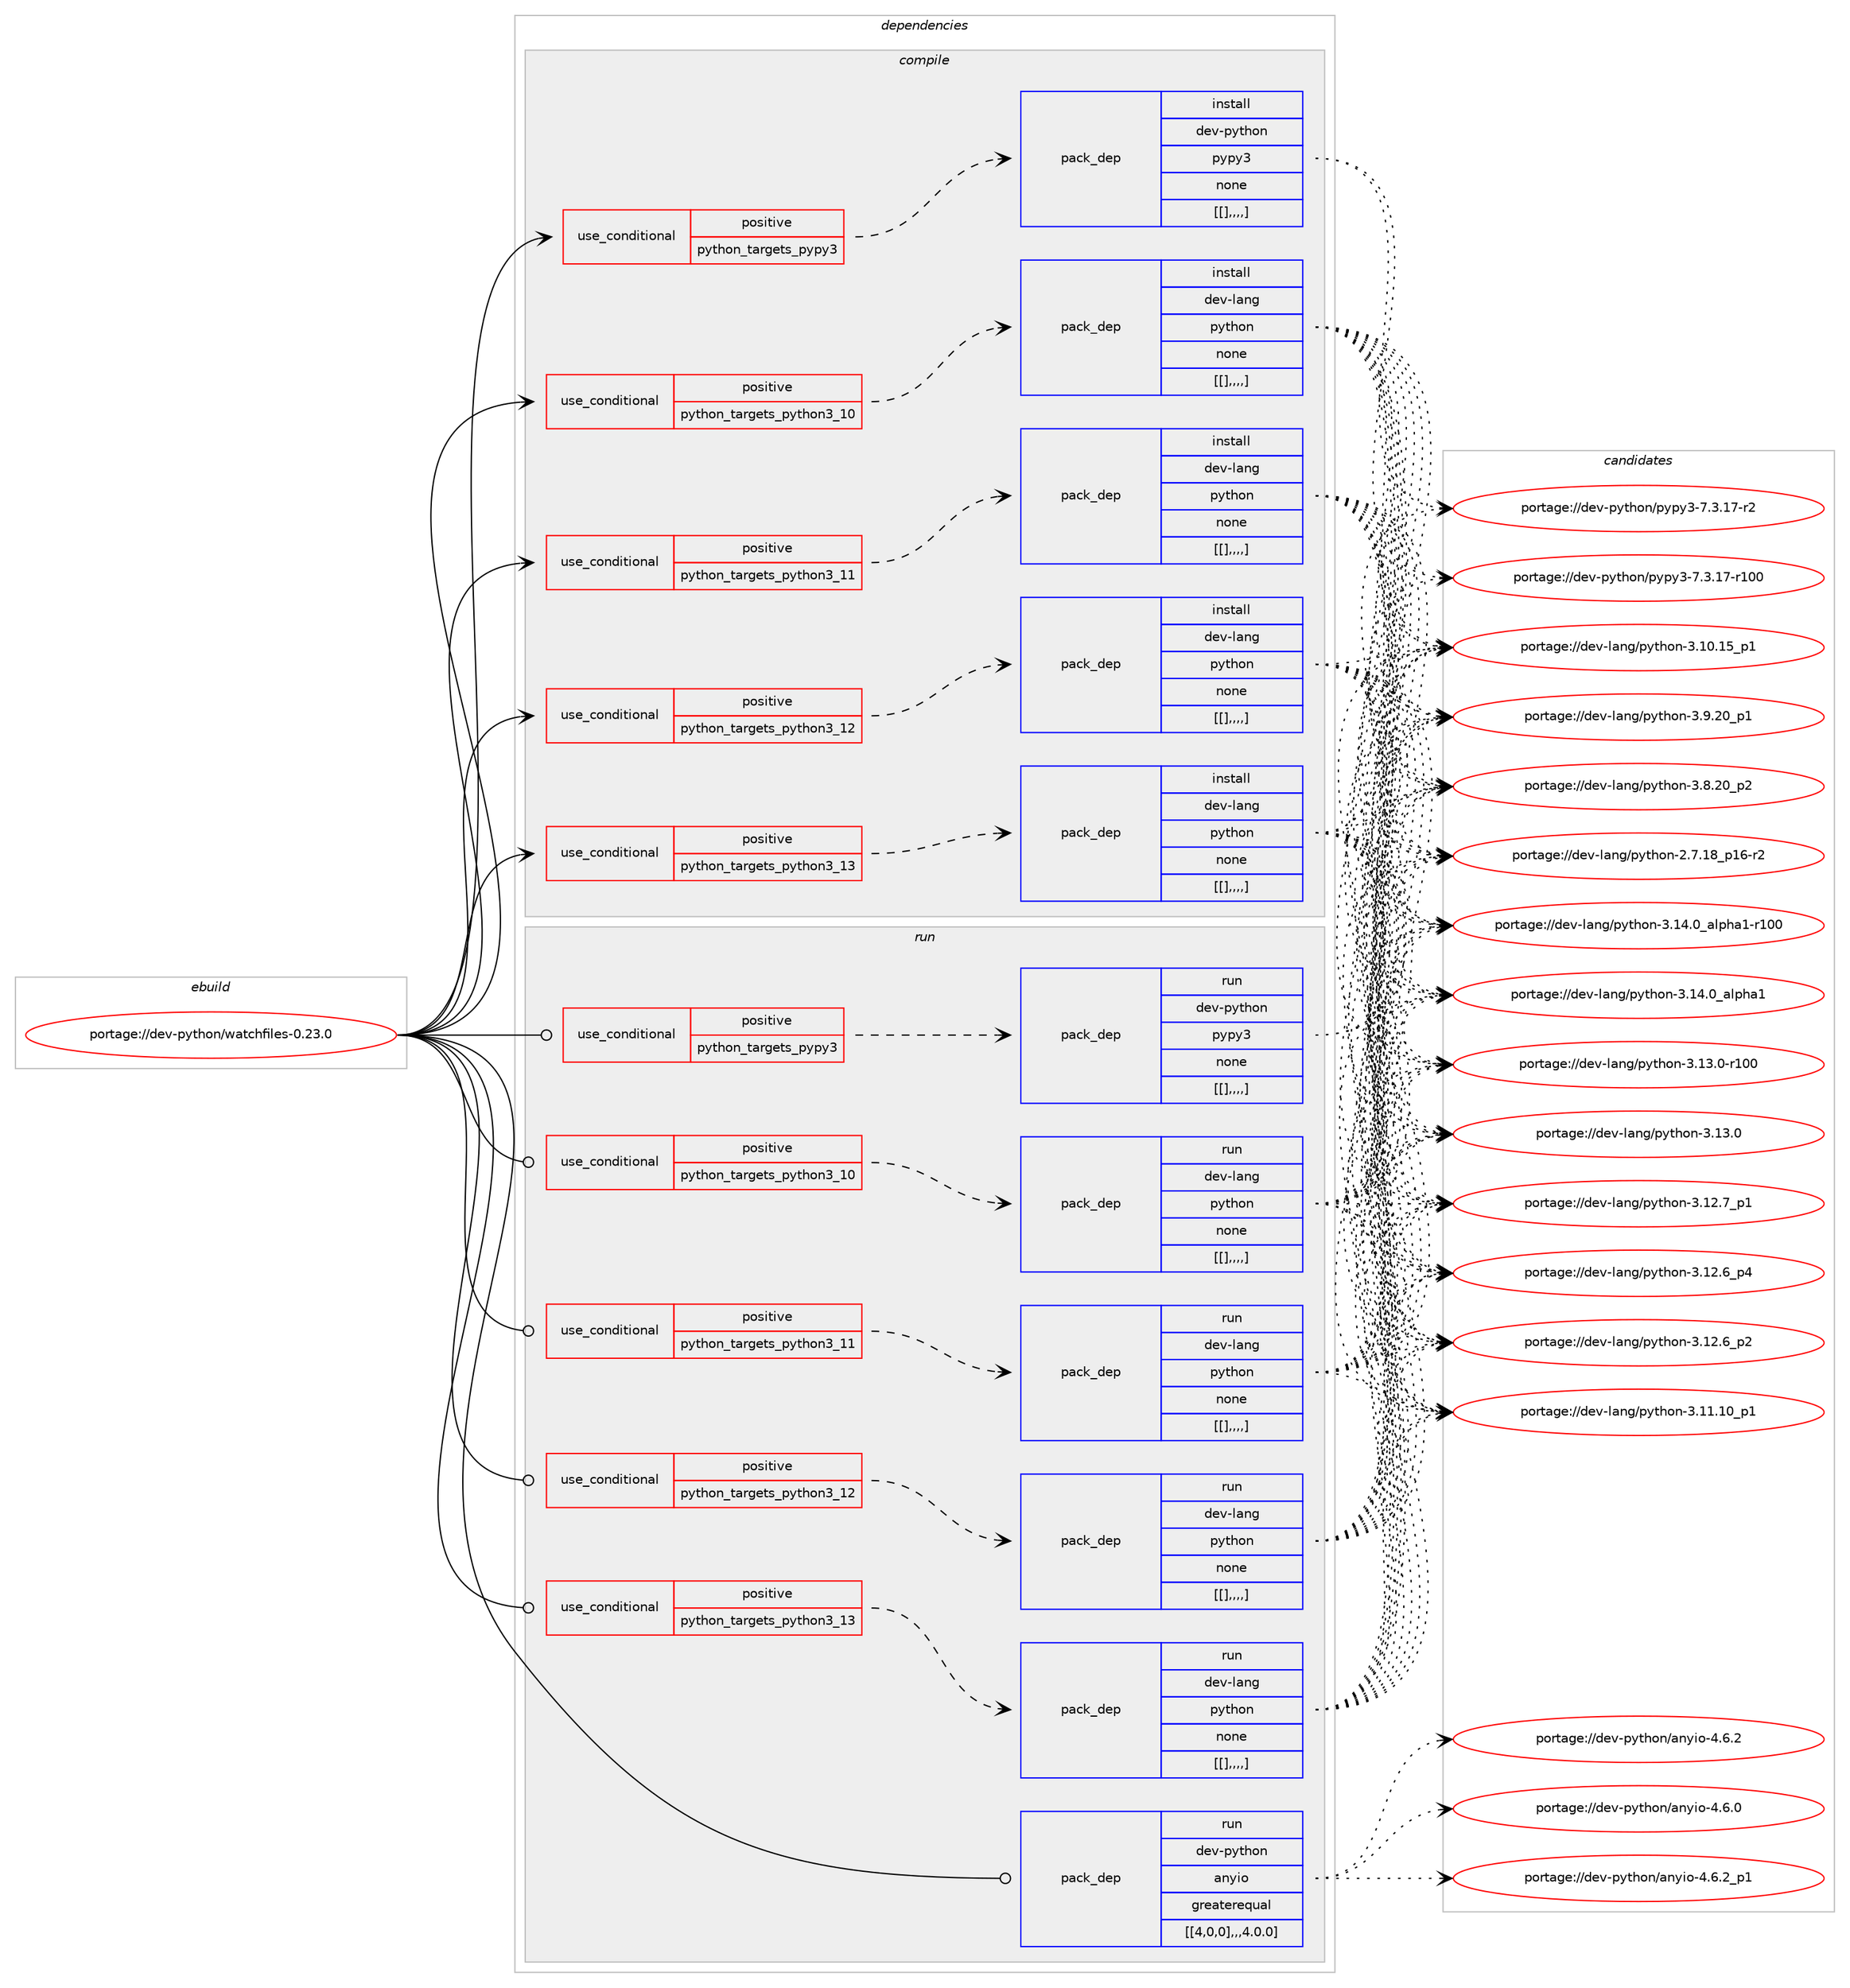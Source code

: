 digraph prolog {

# *************
# Graph options
# *************

newrank=true;
concentrate=true;
compound=true;
graph [rankdir=LR,fontname=Helvetica,fontsize=10,ranksep=1.5];#, ranksep=2.5, nodesep=0.2];
edge  [arrowhead=vee];
node  [fontname=Helvetica,fontsize=10];

# **********
# The ebuild
# **********

subgraph cluster_leftcol {
color=gray;
label=<<i>ebuild</i>>;
id [label="portage://dev-python/watchfiles-0.23.0", color=red, width=4, href="../dev-python/watchfiles-0.23.0.svg"];
}

# ****************
# The dependencies
# ****************

subgraph cluster_midcol {
color=gray;
label=<<i>dependencies</i>>;
subgraph cluster_compile {
fillcolor="#eeeeee";
style=filled;
label=<<i>compile</i>>;
subgraph cond44127 {
dependency174743 [label=<<TABLE BORDER="0" CELLBORDER="1" CELLSPACING="0" CELLPADDING="4"><TR><TD ROWSPAN="3" CELLPADDING="10">use_conditional</TD></TR><TR><TD>positive</TD></TR><TR><TD>python_targets_pypy3</TD></TR></TABLE>>, shape=none, color=red];
subgraph pack129275 {
dependency174762 [label=<<TABLE BORDER="0" CELLBORDER="1" CELLSPACING="0" CELLPADDING="4" WIDTH="220"><TR><TD ROWSPAN="6" CELLPADDING="30">pack_dep</TD></TR><TR><TD WIDTH="110">install</TD></TR><TR><TD>dev-python</TD></TR><TR><TD>pypy3</TD></TR><TR><TD>none</TD></TR><TR><TD>[[],,,,]</TD></TR></TABLE>>, shape=none, color=blue];
}
dependency174743:e -> dependency174762:w [weight=20,style="dashed",arrowhead="vee"];
}
id:e -> dependency174743:w [weight=20,style="solid",arrowhead="vee"];
subgraph cond44136 {
dependency174771 [label=<<TABLE BORDER="0" CELLBORDER="1" CELLSPACING="0" CELLPADDING="4"><TR><TD ROWSPAN="3" CELLPADDING="10">use_conditional</TD></TR><TR><TD>positive</TD></TR><TR><TD>python_targets_python3_10</TD></TR></TABLE>>, shape=none, color=red];
subgraph pack129297 {
dependency174777 [label=<<TABLE BORDER="0" CELLBORDER="1" CELLSPACING="0" CELLPADDING="4" WIDTH="220"><TR><TD ROWSPAN="6" CELLPADDING="30">pack_dep</TD></TR><TR><TD WIDTH="110">install</TD></TR><TR><TD>dev-lang</TD></TR><TR><TD>python</TD></TR><TR><TD>none</TD></TR><TR><TD>[[],,,,]</TD></TR></TABLE>>, shape=none, color=blue];
}
dependency174771:e -> dependency174777:w [weight=20,style="dashed",arrowhead="vee"];
}
id:e -> dependency174771:w [weight=20,style="solid",arrowhead="vee"];
subgraph cond44144 {
dependency174784 [label=<<TABLE BORDER="0" CELLBORDER="1" CELLSPACING="0" CELLPADDING="4"><TR><TD ROWSPAN="3" CELLPADDING="10">use_conditional</TD></TR><TR><TD>positive</TD></TR><TR><TD>python_targets_python3_11</TD></TR></TABLE>>, shape=none, color=red];
subgraph pack129306 {
dependency174821 [label=<<TABLE BORDER="0" CELLBORDER="1" CELLSPACING="0" CELLPADDING="4" WIDTH="220"><TR><TD ROWSPAN="6" CELLPADDING="30">pack_dep</TD></TR><TR><TD WIDTH="110">install</TD></TR><TR><TD>dev-lang</TD></TR><TR><TD>python</TD></TR><TR><TD>none</TD></TR><TR><TD>[[],,,,]</TD></TR></TABLE>>, shape=none, color=blue];
}
dependency174784:e -> dependency174821:w [weight=20,style="dashed",arrowhead="vee"];
}
id:e -> dependency174784:w [weight=20,style="solid",arrowhead="vee"];
subgraph cond44156 {
dependency174836 [label=<<TABLE BORDER="0" CELLBORDER="1" CELLSPACING="0" CELLPADDING="4"><TR><TD ROWSPAN="3" CELLPADDING="10">use_conditional</TD></TR><TR><TD>positive</TD></TR><TR><TD>python_targets_python3_12</TD></TR></TABLE>>, shape=none, color=red];
subgraph pack129346 {
dependency174921 [label=<<TABLE BORDER="0" CELLBORDER="1" CELLSPACING="0" CELLPADDING="4" WIDTH="220"><TR><TD ROWSPAN="6" CELLPADDING="30">pack_dep</TD></TR><TR><TD WIDTH="110">install</TD></TR><TR><TD>dev-lang</TD></TR><TR><TD>python</TD></TR><TR><TD>none</TD></TR><TR><TD>[[],,,,]</TD></TR></TABLE>>, shape=none, color=blue];
}
dependency174836:e -> dependency174921:w [weight=20,style="dashed",arrowhead="vee"];
}
id:e -> dependency174836:w [weight=20,style="solid",arrowhead="vee"];
subgraph cond44203 {
dependency174963 [label=<<TABLE BORDER="0" CELLBORDER="1" CELLSPACING="0" CELLPADDING="4"><TR><TD ROWSPAN="3" CELLPADDING="10">use_conditional</TD></TR><TR><TD>positive</TD></TR><TR><TD>python_targets_python3_13</TD></TR></TABLE>>, shape=none, color=red];
subgraph pack129408 {
dependency174977 [label=<<TABLE BORDER="0" CELLBORDER="1" CELLSPACING="0" CELLPADDING="4" WIDTH="220"><TR><TD ROWSPAN="6" CELLPADDING="30">pack_dep</TD></TR><TR><TD WIDTH="110">install</TD></TR><TR><TD>dev-lang</TD></TR><TR><TD>python</TD></TR><TR><TD>none</TD></TR><TR><TD>[[],,,,]</TD></TR></TABLE>>, shape=none, color=blue];
}
dependency174963:e -> dependency174977:w [weight=20,style="dashed",arrowhead="vee"];
}
id:e -> dependency174963:w [weight=20,style="solid",arrowhead="vee"];
}
subgraph cluster_compileandrun {
fillcolor="#eeeeee";
style=filled;
label=<<i>compile and run</i>>;
}
subgraph cluster_run {
fillcolor="#eeeeee";
style=filled;
label=<<i>run</i>>;
subgraph cond44252 {
dependency175119 [label=<<TABLE BORDER="0" CELLBORDER="1" CELLSPACING="0" CELLPADDING="4"><TR><TD ROWSPAN="3" CELLPADDING="10">use_conditional</TD></TR><TR><TD>positive</TD></TR><TR><TD>python_targets_pypy3</TD></TR></TABLE>>, shape=none, color=red];
subgraph pack129525 {
dependency175178 [label=<<TABLE BORDER="0" CELLBORDER="1" CELLSPACING="0" CELLPADDING="4" WIDTH="220"><TR><TD ROWSPAN="6" CELLPADDING="30">pack_dep</TD></TR><TR><TD WIDTH="110">run</TD></TR><TR><TD>dev-python</TD></TR><TR><TD>pypy3</TD></TR><TR><TD>none</TD></TR><TR><TD>[[],,,,]</TD></TR></TABLE>>, shape=none, color=blue];
}
dependency175119:e -> dependency175178:w [weight=20,style="dashed",arrowhead="vee"];
}
id:e -> dependency175119:w [weight=20,style="solid",arrowhead="odot"];
subgraph cond44322 {
dependency175211 [label=<<TABLE BORDER="0" CELLBORDER="1" CELLSPACING="0" CELLPADDING="4"><TR><TD ROWSPAN="3" CELLPADDING="10">use_conditional</TD></TR><TR><TD>positive</TD></TR><TR><TD>python_targets_python3_10</TD></TR></TABLE>>, shape=none, color=red];
subgraph pack129549 {
dependency175214 [label=<<TABLE BORDER="0" CELLBORDER="1" CELLSPACING="0" CELLPADDING="4" WIDTH="220"><TR><TD ROWSPAN="6" CELLPADDING="30">pack_dep</TD></TR><TR><TD WIDTH="110">run</TD></TR><TR><TD>dev-lang</TD></TR><TR><TD>python</TD></TR><TR><TD>none</TD></TR><TR><TD>[[],,,,]</TD></TR></TABLE>>, shape=none, color=blue];
}
dependency175211:e -> dependency175214:w [weight=20,style="dashed",arrowhead="vee"];
}
id:e -> dependency175211:w [weight=20,style="solid",arrowhead="odot"];
subgraph cond44325 {
dependency175263 [label=<<TABLE BORDER="0" CELLBORDER="1" CELLSPACING="0" CELLPADDING="4"><TR><TD ROWSPAN="3" CELLPADDING="10">use_conditional</TD></TR><TR><TD>positive</TD></TR><TR><TD>python_targets_python3_11</TD></TR></TABLE>>, shape=none, color=red];
subgraph pack129590 {
dependency175290 [label=<<TABLE BORDER="0" CELLBORDER="1" CELLSPACING="0" CELLPADDING="4" WIDTH="220"><TR><TD ROWSPAN="6" CELLPADDING="30">pack_dep</TD></TR><TR><TD WIDTH="110">run</TD></TR><TR><TD>dev-lang</TD></TR><TR><TD>python</TD></TR><TR><TD>none</TD></TR><TR><TD>[[],,,,]</TD></TR></TABLE>>, shape=none, color=blue];
}
dependency175263:e -> dependency175290:w [weight=20,style="dashed",arrowhead="vee"];
}
id:e -> dependency175263:w [weight=20,style="solid",arrowhead="odot"];
subgraph cond44358 {
dependency175300 [label=<<TABLE BORDER="0" CELLBORDER="1" CELLSPACING="0" CELLPADDING="4"><TR><TD ROWSPAN="3" CELLPADDING="10">use_conditional</TD></TR><TR><TD>positive</TD></TR><TR><TD>python_targets_python3_12</TD></TR></TABLE>>, shape=none, color=red];
subgraph pack129623 {
dependency175368 [label=<<TABLE BORDER="0" CELLBORDER="1" CELLSPACING="0" CELLPADDING="4" WIDTH="220"><TR><TD ROWSPAN="6" CELLPADDING="30">pack_dep</TD></TR><TR><TD WIDTH="110">run</TD></TR><TR><TD>dev-lang</TD></TR><TR><TD>python</TD></TR><TR><TD>none</TD></TR><TR><TD>[[],,,,]</TD></TR></TABLE>>, shape=none, color=blue];
}
dependency175300:e -> dependency175368:w [weight=20,style="dashed",arrowhead="vee"];
}
id:e -> dependency175300:w [weight=20,style="solid",arrowhead="odot"];
subgraph cond44405 {
dependency175430 [label=<<TABLE BORDER="0" CELLBORDER="1" CELLSPACING="0" CELLPADDING="4"><TR><TD ROWSPAN="3" CELLPADDING="10">use_conditional</TD></TR><TR><TD>positive</TD></TR><TR><TD>python_targets_python3_13</TD></TR></TABLE>>, shape=none, color=red];
subgraph pack129719 {
dependency175542 [label=<<TABLE BORDER="0" CELLBORDER="1" CELLSPACING="0" CELLPADDING="4" WIDTH="220"><TR><TD ROWSPAN="6" CELLPADDING="30">pack_dep</TD></TR><TR><TD WIDTH="110">run</TD></TR><TR><TD>dev-lang</TD></TR><TR><TD>python</TD></TR><TR><TD>none</TD></TR><TR><TD>[[],,,,]</TD></TR></TABLE>>, shape=none, color=blue];
}
dependency175430:e -> dependency175542:w [weight=20,style="dashed",arrowhead="vee"];
}
id:e -> dependency175430:w [weight=20,style="solid",arrowhead="odot"];
subgraph pack129745 {
dependency175583 [label=<<TABLE BORDER="0" CELLBORDER="1" CELLSPACING="0" CELLPADDING="4" WIDTH="220"><TR><TD ROWSPAN="6" CELLPADDING="30">pack_dep</TD></TR><TR><TD WIDTH="110">run</TD></TR><TR><TD>dev-python</TD></TR><TR><TD>anyio</TD></TR><TR><TD>greaterequal</TD></TR><TR><TD>[[4,0,0],,,4.0.0]</TD></TR></TABLE>>, shape=none, color=blue];
}
id:e -> dependency175583:w [weight=20,style="solid",arrowhead="odot"];
}
}

# **************
# The candidates
# **************

subgraph cluster_choices {
rank=same;
color=gray;
label=<<i>candidates</i>>;

subgraph choice129544 {
color=black;
nodesep=1;
choice100101118451121211161041111104711212111212151455546514649554511450 [label="portage://dev-python/pypy3-7.3.17-r2", color=red, width=4,href="../dev-python/pypy3-7.3.17-r2.svg"];
choice1001011184511212111610411111047112121112121514555465146495545114494848 [label="portage://dev-python/pypy3-7.3.17-r100", color=red, width=4,href="../dev-python/pypy3-7.3.17-r100.svg"];
dependency174762:e -> choice100101118451121211161041111104711212111212151455546514649554511450:w [style=dotted,weight="100"];
dependency174762:e -> choice1001011184511212111610411111047112121112121514555465146495545114494848:w [style=dotted,weight="100"];
}
subgraph choice129556 {
color=black;
nodesep=1;
choice100101118451089711010347112121116104111110455146495246489597108112104974945114494848 [label="portage://dev-lang/python-3.14.0_alpha1-r100", color=red, width=4,href="../dev-lang/python-3.14.0_alpha1-r100.svg"];
choice1001011184510897110103471121211161041111104551464952464895971081121049749 [label="portage://dev-lang/python-3.14.0_alpha1", color=red, width=4,href="../dev-lang/python-3.14.0_alpha1.svg"];
choice1001011184510897110103471121211161041111104551464951464845114494848 [label="portage://dev-lang/python-3.13.0-r100", color=red, width=4,href="../dev-lang/python-3.13.0-r100.svg"];
choice10010111845108971101034711212111610411111045514649514648 [label="portage://dev-lang/python-3.13.0", color=red, width=4,href="../dev-lang/python-3.13.0.svg"];
choice100101118451089711010347112121116104111110455146495046559511249 [label="portage://dev-lang/python-3.12.7_p1", color=red, width=4,href="../dev-lang/python-3.12.7_p1.svg"];
choice100101118451089711010347112121116104111110455146495046549511252 [label="portage://dev-lang/python-3.12.6_p4", color=red, width=4,href="../dev-lang/python-3.12.6_p4.svg"];
choice100101118451089711010347112121116104111110455146495046549511250 [label="portage://dev-lang/python-3.12.6_p2", color=red, width=4,href="../dev-lang/python-3.12.6_p2.svg"];
choice10010111845108971101034711212111610411111045514649494649489511249 [label="portage://dev-lang/python-3.11.10_p1", color=red, width=4,href="../dev-lang/python-3.11.10_p1.svg"];
choice10010111845108971101034711212111610411111045514649484649539511249 [label="portage://dev-lang/python-3.10.15_p1", color=red, width=4,href="../dev-lang/python-3.10.15_p1.svg"];
choice100101118451089711010347112121116104111110455146574650489511249 [label="portage://dev-lang/python-3.9.20_p1", color=red, width=4,href="../dev-lang/python-3.9.20_p1.svg"];
choice100101118451089711010347112121116104111110455146564650489511250 [label="portage://dev-lang/python-3.8.20_p2", color=red, width=4,href="../dev-lang/python-3.8.20_p2.svg"];
choice100101118451089711010347112121116104111110455046554649569511249544511450 [label="portage://dev-lang/python-2.7.18_p16-r2", color=red, width=4,href="../dev-lang/python-2.7.18_p16-r2.svg"];
dependency174777:e -> choice100101118451089711010347112121116104111110455146495246489597108112104974945114494848:w [style=dotted,weight="100"];
dependency174777:e -> choice1001011184510897110103471121211161041111104551464952464895971081121049749:w [style=dotted,weight="100"];
dependency174777:e -> choice1001011184510897110103471121211161041111104551464951464845114494848:w [style=dotted,weight="100"];
dependency174777:e -> choice10010111845108971101034711212111610411111045514649514648:w [style=dotted,weight="100"];
dependency174777:e -> choice100101118451089711010347112121116104111110455146495046559511249:w [style=dotted,weight="100"];
dependency174777:e -> choice100101118451089711010347112121116104111110455146495046549511252:w [style=dotted,weight="100"];
dependency174777:e -> choice100101118451089711010347112121116104111110455146495046549511250:w [style=dotted,weight="100"];
dependency174777:e -> choice10010111845108971101034711212111610411111045514649494649489511249:w [style=dotted,weight="100"];
dependency174777:e -> choice10010111845108971101034711212111610411111045514649484649539511249:w [style=dotted,weight="100"];
dependency174777:e -> choice100101118451089711010347112121116104111110455146574650489511249:w [style=dotted,weight="100"];
dependency174777:e -> choice100101118451089711010347112121116104111110455146564650489511250:w [style=dotted,weight="100"];
dependency174777:e -> choice100101118451089711010347112121116104111110455046554649569511249544511450:w [style=dotted,weight="100"];
}
subgraph choice129570 {
color=black;
nodesep=1;
choice100101118451089711010347112121116104111110455146495246489597108112104974945114494848 [label="portage://dev-lang/python-3.14.0_alpha1-r100", color=red, width=4,href="../dev-lang/python-3.14.0_alpha1-r100.svg"];
choice1001011184510897110103471121211161041111104551464952464895971081121049749 [label="portage://dev-lang/python-3.14.0_alpha1", color=red, width=4,href="../dev-lang/python-3.14.0_alpha1.svg"];
choice1001011184510897110103471121211161041111104551464951464845114494848 [label="portage://dev-lang/python-3.13.0-r100", color=red, width=4,href="../dev-lang/python-3.13.0-r100.svg"];
choice10010111845108971101034711212111610411111045514649514648 [label="portage://dev-lang/python-3.13.0", color=red, width=4,href="../dev-lang/python-3.13.0.svg"];
choice100101118451089711010347112121116104111110455146495046559511249 [label="portage://dev-lang/python-3.12.7_p1", color=red, width=4,href="../dev-lang/python-3.12.7_p1.svg"];
choice100101118451089711010347112121116104111110455146495046549511252 [label="portage://dev-lang/python-3.12.6_p4", color=red, width=4,href="../dev-lang/python-3.12.6_p4.svg"];
choice100101118451089711010347112121116104111110455146495046549511250 [label="portage://dev-lang/python-3.12.6_p2", color=red, width=4,href="../dev-lang/python-3.12.6_p2.svg"];
choice10010111845108971101034711212111610411111045514649494649489511249 [label="portage://dev-lang/python-3.11.10_p1", color=red, width=4,href="../dev-lang/python-3.11.10_p1.svg"];
choice10010111845108971101034711212111610411111045514649484649539511249 [label="portage://dev-lang/python-3.10.15_p1", color=red, width=4,href="../dev-lang/python-3.10.15_p1.svg"];
choice100101118451089711010347112121116104111110455146574650489511249 [label="portage://dev-lang/python-3.9.20_p1", color=red, width=4,href="../dev-lang/python-3.9.20_p1.svg"];
choice100101118451089711010347112121116104111110455146564650489511250 [label="portage://dev-lang/python-3.8.20_p2", color=red, width=4,href="../dev-lang/python-3.8.20_p2.svg"];
choice100101118451089711010347112121116104111110455046554649569511249544511450 [label="portage://dev-lang/python-2.7.18_p16-r2", color=red, width=4,href="../dev-lang/python-2.7.18_p16-r2.svg"];
dependency174821:e -> choice100101118451089711010347112121116104111110455146495246489597108112104974945114494848:w [style=dotted,weight="100"];
dependency174821:e -> choice1001011184510897110103471121211161041111104551464952464895971081121049749:w [style=dotted,weight="100"];
dependency174821:e -> choice1001011184510897110103471121211161041111104551464951464845114494848:w [style=dotted,weight="100"];
dependency174821:e -> choice10010111845108971101034711212111610411111045514649514648:w [style=dotted,weight="100"];
dependency174821:e -> choice100101118451089711010347112121116104111110455146495046559511249:w [style=dotted,weight="100"];
dependency174821:e -> choice100101118451089711010347112121116104111110455146495046549511252:w [style=dotted,weight="100"];
dependency174821:e -> choice100101118451089711010347112121116104111110455146495046549511250:w [style=dotted,weight="100"];
dependency174821:e -> choice10010111845108971101034711212111610411111045514649494649489511249:w [style=dotted,weight="100"];
dependency174821:e -> choice10010111845108971101034711212111610411111045514649484649539511249:w [style=dotted,weight="100"];
dependency174821:e -> choice100101118451089711010347112121116104111110455146574650489511249:w [style=dotted,weight="100"];
dependency174821:e -> choice100101118451089711010347112121116104111110455146564650489511250:w [style=dotted,weight="100"];
dependency174821:e -> choice100101118451089711010347112121116104111110455046554649569511249544511450:w [style=dotted,weight="100"];
}
subgraph choice129596 {
color=black;
nodesep=1;
choice100101118451089711010347112121116104111110455146495246489597108112104974945114494848 [label="portage://dev-lang/python-3.14.0_alpha1-r100", color=red, width=4,href="../dev-lang/python-3.14.0_alpha1-r100.svg"];
choice1001011184510897110103471121211161041111104551464952464895971081121049749 [label="portage://dev-lang/python-3.14.0_alpha1", color=red, width=4,href="../dev-lang/python-3.14.0_alpha1.svg"];
choice1001011184510897110103471121211161041111104551464951464845114494848 [label="portage://dev-lang/python-3.13.0-r100", color=red, width=4,href="../dev-lang/python-3.13.0-r100.svg"];
choice10010111845108971101034711212111610411111045514649514648 [label="portage://dev-lang/python-3.13.0", color=red, width=4,href="../dev-lang/python-3.13.0.svg"];
choice100101118451089711010347112121116104111110455146495046559511249 [label="portage://dev-lang/python-3.12.7_p1", color=red, width=4,href="../dev-lang/python-3.12.7_p1.svg"];
choice100101118451089711010347112121116104111110455146495046549511252 [label="portage://dev-lang/python-3.12.6_p4", color=red, width=4,href="../dev-lang/python-3.12.6_p4.svg"];
choice100101118451089711010347112121116104111110455146495046549511250 [label="portage://dev-lang/python-3.12.6_p2", color=red, width=4,href="../dev-lang/python-3.12.6_p2.svg"];
choice10010111845108971101034711212111610411111045514649494649489511249 [label="portage://dev-lang/python-3.11.10_p1", color=red, width=4,href="../dev-lang/python-3.11.10_p1.svg"];
choice10010111845108971101034711212111610411111045514649484649539511249 [label="portage://dev-lang/python-3.10.15_p1", color=red, width=4,href="../dev-lang/python-3.10.15_p1.svg"];
choice100101118451089711010347112121116104111110455146574650489511249 [label="portage://dev-lang/python-3.9.20_p1", color=red, width=4,href="../dev-lang/python-3.9.20_p1.svg"];
choice100101118451089711010347112121116104111110455146564650489511250 [label="portage://dev-lang/python-3.8.20_p2", color=red, width=4,href="../dev-lang/python-3.8.20_p2.svg"];
choice100101118451089711010347112121116104111110455046554649569511249544511450 [label="portage://dev-lang/python-2.7.18_p16-r2", color=red, width=4,href="../dev-lang/python-2.7.18_p16-r2.svg"];
dependency174921:e -> choice100101118451089711010347112121116104111110455146495246489597108112104974945114494848:w [style=dotted,weight="100"];
dependency174921:e -> choice1001011184510897110103471121211161041111104551464952464895971081121049749:w [style=dotted,weight="100"];
dependency174921:e -> choice1001011184510897110103471121211161041111104551464951464845114494848:w [style=dotted,weight="100"];
dependency174921:e -> choice10010111845108971101034711212111610411111045514649514648:w [style=dotted,weight="100"];
dependency174921:e -> choice100101118451089711010347112121116104111110455146495046559511249:w [style=dotted,weight="100"];
dependency174921:e -> choice100101118451089711010347112121116104111110455146495046549511252:w [style=dotted,weight="100"];
dependency174921:e -> choice100101118451089711010347112121116104111110455146495046549511250:w [style=dotted,weight="100"];
dependency174921:e -> choice10010111845108971101034711212111610411111045514649494649489511249:w [style=dotted,weight="100"];
dependency174921:e -> choice10010111845108971101034711212111610411111045514649484649539511249:w [style=dotted,weight="100"];
dependency174921:e -> choice100101118451089711010347112121116104111110455146574650489511249:w [style=dotted,weight="100"];
dependency174921:e -> choice100101118451089711010347112121116104111110455146564650489511250:w [style=dotted,weight="100"];
dependency174921:e -> choice100101118451089711010347112121116104111110455046554649569511249544511450:w [style=dotted,weight="100"];
}
subgraph choice129631 {
color=black;
nodesep=1;
choice100101118451089711010347112121116104111110455146495246489597108112104974945114494848 [label="portage://dev-lang/python-3.14.0_alpha1-r100", color=red, width=4,href="../dev-lang/python-3.14.0_alpha1-r100.svg"];
choice1001011184510897110103471121211161041111104551464952464895971081121049749 [label="portage://dev-lang/python-3.14.0_alpha1", color=red, width=4,href="../dev-lang/python-3.14.0_alpha1.svg"];
choice1001011184510897110103471121211161041111104551464951464845114494848 [label="portage://dev-lang/python-3.13.0-r100", color=red, width=4,href="../dev-lang/python-3.13.0-r100.svg"];
choice10010111845108971101034711212111610411111045514649514648 [label="portage://dev-lang/python-3.13.0", color=red, width=4,href="../dev-lang/python-3.13.0.svg"];
choice100101118451089711010347112121116104111110455146495046559511249 [label="portage://dev-lang/python-3.12.7_p1", color=red, width=4,href="../dev-lang/python-3.12.7_p1.svg"];
choice100101118451089711010347112121116104111110455146495046549511252 [label="portage://dev-lang/python-3.12.6_p4", color=red, width=4,href="../dev-lang/python-3.12.6_p4.svg"];
choice100101118451089711010347112121116104111110455146495046549511250 [label="portage://dev-lang/python-3.12.6_p2", color=red, width=4,href="../dev-lang/python-3.12.6_p2.svg"];
choice10010111845108971101034711212111610411111045514649494649489511249 [label="portage://dev-lang/python-3.11.10_p1", color=red, width=4,href="../dev-lang/python-3.11.10_p1.svg"];
choice10010111845108971101034711212111610411111045514649484649539511249 [label="portage://dev-lang/python-3.10.15_p1", color=red, width=4,href="../dev-lang/python-3.10.15_p1.svg"];
choice100101118451089711010347112121116104111110455146574650489511249 [label="portage://dev-lang/python-3.9.20_p1", color=red, width=4,href="../dev-lang/python-3.9.20_p1.svg"];
choice100101118451089711010347112121116104111110455146564650489511250 [label="portage://dev-lang/python-3.8.20_p2", color=red, width=4,href="../dev-lang/python-3.8.20_p2.svg"];
choice100101118451089711010347112121116104111110455046554649569511249544511450 [label="portage://dev-lang/python-2.7.18_p16-r2", color=red, width=4,href="../dev-lang/python-2.7.18_p16-r2.svg"];
dependency174977:e -> choice100101118451089711010347112121116104111110455146495246489597108112104974945114494848:w [style=dotted,weight="100"];
dependency174977:e -> choice1001011184510897110103471121211161041111104551464952464895971081121049749:w [style=dotted,weight="100"];
dependency174977:e -> choice1001011184510897110103471121211161041111104551464951464845114494848:w [style=dotted,weight="100"];
dependency174977:e -> choice10010111845108971101034711212111610411111045514649514648:w [style=dotted,weight="100"];
dependency174977:e -> choice100101118451089711010347112121116104111110455146495046559511249:w [style=dotted,weight="100"];
dependency174977:e -> choice100101118451089711010347112121116104111110455146495046549511252:w [style=dotted,weight="100"];
dependency174977:e -> choice100101118451089711010347112121116104111110455146495046549511250:w [style=dotted,weight="100"];
dependency174977:e -> choice10010111845108971101034711212111610411111045514649494649489511249:w [style=dotted,weight="100"];
dependency174977:e -> choice10010111845108971101034711212111610411111045514649484649539511249:w [style=dotted,weight="100"];
dependency174977:e -> choice100101118451089711010347112121116104111110455146574650489511249:w [style=dotted,weight="100"];
dependency174977:e -> choice100101118451089711010347112121116104111110455146564650489511250:w [style=dotted,weight="100"];
dependency174977:e -> choice100101118451089711010347112121116104111110455046554649569511249544511450:w [style=dotted,weight="100"];
}
subgraph choice129685 {
color=black;
nodesep=1;
choice100101118451121211161041111104711212111212151455546514649554511450 [label="portage://dev-python/pypy3-7.3.17-r2", color=red, width=4,href="../dev-python/pypy3-7.3.17-r2.svg"];
choice1001011184511212111610411111047112121112121514555465146495545114494848 [label="portage://dev-python/pypy3-7.3.17-r100", color=red, width=4,href="../dev-python/pypy3-7.3.17-r100.svg"];
dependency175178:e -> choice100101118451121211161041111104711212111212151455546514649554511450:w [style=dotted,weight="100"];
dependency175178:e -> choice1001011184511212111610411111047112121112121514555465146495545114494848:w [style=dotted,weight="100"];
}
subgraph choice129690 {
color=black;
nodesep=1;
choice100101118451089711010347112121116104111110455146495246489597108112104974945114494848 [label="portage://dev-lang/python-3.14.0_alpha1-r100", color=red, width=4,href="../dev-lang/python-3.14.0_alpha1-r100.svg"];
choice1001011184510897110103471121211161041111104551464952464895971081121049749 [label="portage://dev-lang/python-3.14.0_alpha1", color=red, width=4,href="../dev-lang/python-3.14.0_alpha1.svg"];
choice1001011184510897110103471121211161041111104551464951464845114494848 [label="portage://dev-lang/python-3.13.0-r100", color=red, width=4,href="../dev-lang/python-3.13.0-r100.svg"];
choice10010111845108971101034711212111610411111045514649514648 [label="portage://dev-lang/python-3.13.0", color=red, width=4,href="../dev-lang/python-3.13.0.svg"];
choice100101118451089711010347112121116104111110455146495046559511249 [label="portage://dev-lang/python-3.12.7_p1", color=red, width=4,href="../dev-lang/python-3.12.7_p1.svg"];
choice100101118451089711010347112121116104111110455146495046549511252 [label="portage://dev-lang/python-3.12.6_p4", color=red, width=4,href="../dev-lang/python-3.12.6_p4.svg"];
choice100101118451089711010347112121116104111110455146495046549511250 [label="portage://dev-lang/python-3.12.6_p2", color=red, width=4,href="../dev-lang/python-3.12.6_p2.svg"];
choice10010111845108971101034711212111610411111045514649494649489511249 [label="portage://dev-lang/python-3.11.10_p1", color=red, width=4,href="../dev-lang/python-3.11.10_p1.svg"];
choice10010111845108971101034711212111610411111045514649484649539511249 [label="portage://dev-lang/python-3.10.15_p1", color=red, width=4,href="../dev-lang/python-3.10.15_p1.svg"];
choice100101118451089711010347112121116104111110455146574650489511249 [label="portage://dev-lang/python-3.9.20_p1", color=red, width=4,href="../dev-lang/python-3.9.20_p1.svg"];
choice100101118451089711010347112121116104111110455146564650489511250 [label="portage://dev-lang/python-3.8.20_p2", color=red, width=4,href="../dev-lang/python-3.8.20_p2.svg"];
choice100101118451089711010347112121116104111110455046554649569511249544511450 [label="portage://dev-lang/python-2.7.18_p16-r2", color=red, width=4,href="../dev-lang/python-2.7.18_p16-r2.svg"];
dependency175214:e -> choice100101118451089711010347112121116104111110455146495246489597108112104974945114494848:w [style=dotted,weight="100"];
dependency175214:e -> choice1001011184510897110103471121211161041111104551464952464895971081121049749:w [style=dotted,weight="100"];
dependency175214:e -> choice1001011184510897110103471121211161041111104551464951464845114494848:w [style=dotted,weight="100"];
dependency175214:e -> choice10010111845108971101034711212111610411111045514649514648:w [style=dotted,weight="100"];
dependency175214:e -> choice100101118451089711010347112121116104111110455146495046559511249:w [style=dotted,weight="100"];
dependency175214:e -> choice100101118451089711010347112121116104111110455146495046549511252:w [style=dotted,weight="100"];
dependency175214:e -> choice100101118451089711010347112121116104111110455146495046549511250:w [style=dotted,weight="100"];
dependency175214:e -> choice10010111845108971101034711212111610411111045514649494649489511249:w [style=dotted,weight="100"];
dependency175214:e -> choice10010111845108971101034711212111610411111045514649484649539511249:w [style=dotted,weight="100"];
dependency175214:e -> choice100101118451089711010347112121116104111110455146574650489511249:w [style=dotted,weight="100"];
dependency175214:e -> choice100101118451089711010347112121116104111110455146564650489511250:w [style=dotted,weight="100"];
dependency175214:e -> choice100101118451089711010347112121116104111110455046554649569511249544511450:w [style=dotted,weight="100"];
}
subgraph choice129705 {
color=black;
nodesep=1;
choice100101118451089711010347112121116104111110455146495246489597108112104974945114494848 [label="portage://dev-lang/python-3.14.0_alpha1-r100", color=red, width=4,href="../dev-lang/python-3.14.0_alpha1-r100.svg"];
choice1001011184510897110103471121211161041111104551464952464895971081121049749 [label="portage://dev-lang/python-3.14.0_alpha1", color=red, width=4,href="../dev-lang/python-3.14.0_alpha1.svg"];
choice1001011184510897110103471121211161041111104551464951464845114494848 [label="portage://dev-lang/python-3.13.0-r100", color=red, width=4,href="../dev-lang/python-3.13.0-r100.svg"];
choice10010111845108971101034711212111610411111045514649514648 [label="portage://dev-lang/python-3.13.0", color=red, width=4,href="../dev-lang/python-3.13.0.svg"];
choice100101118451089711010347112121116104111110455146495046559511249 [label="portage://dev-lang/python-3.12.7_p1", color=red, width=4,href="../dev-lang/python-3.12.7_p1.svg"];
choice100101118451089711010347112121116104111110455146495046549511252 [label="portage://dev-lang/python-3.12.6_p4", color=red, width=4,href="../dev-lang/python-3.12.6_p4.svg"];
choice100101118451089711010347112121116104111110455146495046549511250 [label="portage://dev-lang/python-3.12.6_p2", color=red, width=4,href="../dev-lang/python-3.12.6_p2.svg"];
choice10010111845108971101034711212111610411111045514649494649489511249 [label="portage://dev-lang/python-3.11.10_p1", color=red, width=4,href="../dev-lang/python-3.11.10_p1.svg"];
choice10010111845108971101034711212111610411111045514649484649539511249 [label="portage://dev-lang/python-3.10.15_p1", color=red, width=4,href="../dev-lang/python-3.10.15_p1.svg"];
choice100101118451089711010347112121116104111110455146574650489511249 [label="portage://dev-lang/python-3.9.20_p1", color=red, width=4,href="../dev-lang/python-3.9.20_p1.svg"];
choice100101118451089711010347112121116104111110455146564650489511250 [label="portage://dev-lang/python-3.8.20_p2", color=red, width=4,href="../dev-lang/python-3.8.20_p2.svg"];
choice100101118451089711010347112121116104111110455046554649569511249544511450 [label="portage://dev-lang/python-2.7.18_p16-r2", color=red, width=4,href="../dev-lang/python-2.7.18_p16-r2.svg"];
dependency175290:e -> choice100101118451089711010347112121116104111110455146495246489597108112104974945114494848:w [style=dotted,weight="100"];
dependency175290:e -> choice1001011184510897110103471121211161041111104551464952464895971081121049749:w [style=dotted,weight="100"];
dependency175290:e -> choice1001011184510897110103471121211161041111104551464951464845114494848:w [style=dotted,weight="100"];
dependency175290:e -> choice10010111845108971101034711212111610411111045514649514648:w [style=dotted,weight="100"];
dependency175290:e -> choice100101118451089711010347112121116104111110455146495046559511249:w [style=dotted,weight="100"];
dependency175290:e -> choice100101118451089711010347112121116104111110455146495046549511252:w [style=dotted,weight="100"];
dependency175290:e -> choice100101118451089711010347112121116104111110455146495046549511250:w [style=dotted,weight="100"];
dependency175290:e -> choice10010111845108971101034711212111610411111045514649494649489511249:w [style=dotted,weight="100"];
dependency175290:e -> choice10010111845108971101034711212111610411111045514649484649539511249:w [style=dotted,weight="100"];
dependency175290:e -> choice100101118451089711010347112121116104111110455146574650489511249:w [style=dotted,weight="100"];
dependency175290:e -> choice100101118451089711010347112121116104111110455146564650489511250:w [style=dotted,weight="100"];
dependency175290:e -> choice100101118451089711010347112121116104111110455046554649569511249544511450:w [style=dotted,weight="100"];
}
subgraph choice129714 {
color=black;
nodesep=1;
choice100101118451089711010347112121116104111110455146495246489597108112104974945114494848 [label="portage://dev-lang/python-3.14.0_alpha1-r100", color=red, width=4,href="../dev-lang/python-3.14.0_alpha1-r100.svg"];
choice1001011184510897110103471121211161041111104551464952464895971081121049749 [label="portage://dev-lang/python-3.14.0_alpha1", color=red, width=4,href="../dev-lang/python-3.14.0_alpha1.svg"];
choice1001011184510897110103471121211161041111104551464951464845114494848 [label="portage://dev-lang/python-3.13.0-r100", color=red, width=4,href="../dev-lang/python-3.13.0-r100.svg"];
choice10010111845108971101034711212111610411111045514649514648 [label="portage://dev-lang/python-3.13.0", color=red, width=4,href="../dev-lang/python-3.13.0.svg"];
choice100101118451089711010347112121116104111110455146495046559511249 [label="portage://dev-lang/python-3.12.7_p1", color=red, width=4,href="../dev-lang/python-3.12.7_p1.svg"];
choice100101118451089711010347112121116104111110455146495046549511252 [label="portage://dev-lang/python-3.12.6_p4", color=red, width=4,href="../dev-lang/python-3.12.6_p4.svg"];
choice100101118451089711010347112121116104111110455146495046549511250 [label="portage://dev-lang/python-3.12.6_p2", color=red, width=4,href="../dev-lang/python-3.12.6_p2.svg"];
choice10010111845108971101034711212111610411111045514649494649489511249 [label="portage://dev-lang/python-3.11.10_p1", color=red, width=4,href="../dev-lang/python-3.11.10_p1.svg"];
choice10010111845108971101034711212111610411111045514649484649539511249 [label="portage://dev-lang/python-3.10.15_p1", color=red, width=4,href="../dev-lang/python-3.10.15_p1.svg"];
choice100101118451089711010347112121116104111110455146574650489511249 [label="portage://dev-lang/python-3.9.20_p1", color=red, width=4,href="../dev-lang/python-3.9.20_p1.svg"];
choice100101118451089711010347112121116104111110455146564650489511250 [label="portage://dev-lang/python-3.8.20_p2", color=red, width=4,href="../dev-lang/python-3.8.20_p2.svg"];
choice100101118451089711010347112121116104111110455046554649569511249544511450 [label="portage://dev-lang/python-2.7.18_p16-r2", color=red, width=4,href="../dev-lang/python-2.7.18_p16-r2.svg"];
dependency175368:e -> choice100101118451089711010347112121116104111110455146495246489597108112104974945114494848:w [style=dotted,weight="100"];
dependency175368:e -> choice1001011184510897110103471121211161041111104551464952464895971081121049749:w [style=dotted,weight="100"];
dependency175368:e -> choice1001011184510897110103471121211161041111104551464951464845114494848:w [style=dotted,weight="100"];
dependency175368:e -> choice10010111845108971101034711212111610411111045514649514648:w [style=dotted,weight="100"];
dependency175368:e -> choice100101118451089711010347112121116104111110455146495046559511249:w [style=dotted,weight="100"];
dependency175368:e -> choice100101118451089711010347112121116104111110455146495046549511252:w [style=dotted,weight="100"];
dependency175368:e -> choice100101118451089711010347112121116104111110455146495046549511250:w [style=dotted,weight="100"];
dependency175368:e -> choice10010111845108971101034711212111610411111045514649494649489511249:w [style=dotted,weight="100"];
dependency175368:e -> choice10010111845108971101034711212111610411111045514649484649539511249:w [style=dotted,weight="100"];
dependency175368:e -> choice100101118451089711010347112121116104111110455146574650489511249:w [style=dotted,weight="100"];
dependency175368:e -> choice100101118451089711010347112121116104111110455146564650489511250:w [style=dotted,weight="100"];
dependency175368:e -> choice100101118451089711010347112121116104111110455046554649569511249544511450:w [style=dotted,weight="100"];
}
subgraph choice129722 {
color=black;
nodesep=1;
choice100101118451089711010347112121116104111110455146495246489597108112104974945114494848 [label="portage://dev-lang/python-3.14.0_alpha1-r100", color=red, width=4,href="../dev-lang/python-3.14.0_alpha1-r100.svg"];
choice1001011184510897110103471121211161041111104551464952464895971081121049749 [label="portage://dev-lang/python-3.14.0_alpha1", color=red, width=4,href="../dev-lang/python-3.14.0_alpha1.svg"];
choice1001011184510897110103471121211161041111104551464951464845114494848 [label="portage://dev-lang/python-3.13.0-r100", color=red, width=4,href="../dev-lang/python-3.13.0-r100.svg"];
choice10010111845108971101034711212111610411111045514649514648 [label="portage://dev-lang/python-3.13.0", color=red, width=4,href="../dev-lang/python-3.13.0.svg"];
choice100101118451089711010347112121116104111110455146495046559511249 [label="portage://dev-lang/python-3.12.7_p1", color=red, width=4,href="../dev-lang/python-3.12.7_p1.svg"];
choice100101118451089711010347112121116104111110455146495046549511252 [label="portage://dev-lang/python-3.12.6_p4", color=red, width=4,href="../dev-lang/python-3.12.6_p4.svg"];
choice100101118451089711010347112121116104111110455146495046549511250 [label="portage://dev-lang/python-3.12.6_p2", color=red, width=4,href="../dev-lang/python-3.12.6_p2.svg"];
choice10010111845108971101034711212111610411111045514649494649489511249 [label="portage://dev-lang/python-3.11.10_p1", color=red, width=4,href="../dev-lang/python-3.11.10_p1.svg"];
choice10010111845108971101034711212111610411111045514649484649539511249 [label="portage://dev-lang/python-3.10.15_p1", color=red, width=4,href="../dev-lang/python-3.10.15_p1.svg"];
choice100101118451089711010347112121116104111110455146574650489511249 [label="portage://dev-lang/python-3.9.20_p1", color=red, width=4,href="../dev-lang/python-3.9.20_p1.svg"];
choice100101118451089711010347112121116104111110455146564650489511250 [label="portage://dev-lang/python-3.8.20_p2", color=red, width=4,href="../dev-lang/python-3.8.20_p2.svg"];
choice100101118451089711010347112121116104111110455046554649569511249544511450 [label="portage://dev-lang/python-2.7.18_p16-r2", color=red, width=4,href="../dev-lang/python-2.7.18_p16-r2.svg"];
dependency175542:e -> choice100101118451089711010347112121116104111110455146495246489597108112104974945114494848:w [style=dotted,weight="100"];
dependency175542:e -> choice1001011184510897110103471121211161041111104551464952464895971081121049749:w [style=dotted,weight="100"];
dependency175542:e -> choice1001011184510897110103471121211161041111104551464951464845114494848:w [style=dotted,weight="100"];
dependency175542:e -> choice10010111845108971101034711212111610411111045514649514648:w [style=dotted,weight="100"];
dependency175542:e -> choice100101118451089711010347112121116104111110455146495046559511249:w [style=dotted,weight="100"];
dependency175542:e -> choice100101118451089711010347112121116104111110455146495046549511252:w [style=dotted,weight="100"];
dependency175542:e -> choice100101118451089711010347112121116104111110455146495046549511250:w [style=dotted,weight="100"];
dependency175542:e -> choice10010111845108971101034711212111610411111045514649494649489511249:w [style=dotted,weight="100"];
dependency175542:e -> choice10010111845108971101034711212111610411111045514649484649539511249:w [style=dotted,weight="100"];
dependency175542:e -> choice100101118451089711010347112121116104111110455146574650489511249:w [style=dotted,weight="100"];
dependency175542:e -> choice100101118451089711010347112121116104111110455146564650489511250:w [style=dotted,weight="100"];
dependency175542:e -> choice100101118451089711010347112121116104111110455046554649569511249544511450:w [style=dotted,weight="100"];
}
subgraph choice129736 {
color=black;
nodesep=1;
choice1001011184511212111610411111047971101211051114552465446509511249 [label="portage://dev-python/anyio-4.6.2_p1", color=red, width=4,href="../dev-python/anyio-4.6.2_p1.svg"];
choice100101118451121211161041111104797110121105111455246544650 [label="portage://dev-python/anyio-4.6.2", color=red, width=4,href="../dev-python/anyio-4.6.2.svg"];
choice100101118451121211161041111104797110121105111455246544648 [label="portage://dev-python/anyio-4.6.0", color=red, width=4,href="../dev-python/anyio-4.6.0.svg"];
dependency175583:e -> choice1001011184511212111610411111047971101211051114552465446509511249:w [style=dotted,weight="100"];
dependency175583:e -> choice100101118451121211161041111104797110121105111455246544650:w [style=dotted,weight="100"];
dependency175583:e -> choice100101118451121211161041111104797110121105111455246544648:w [style=dotted,weight="100"];
}
}

}
